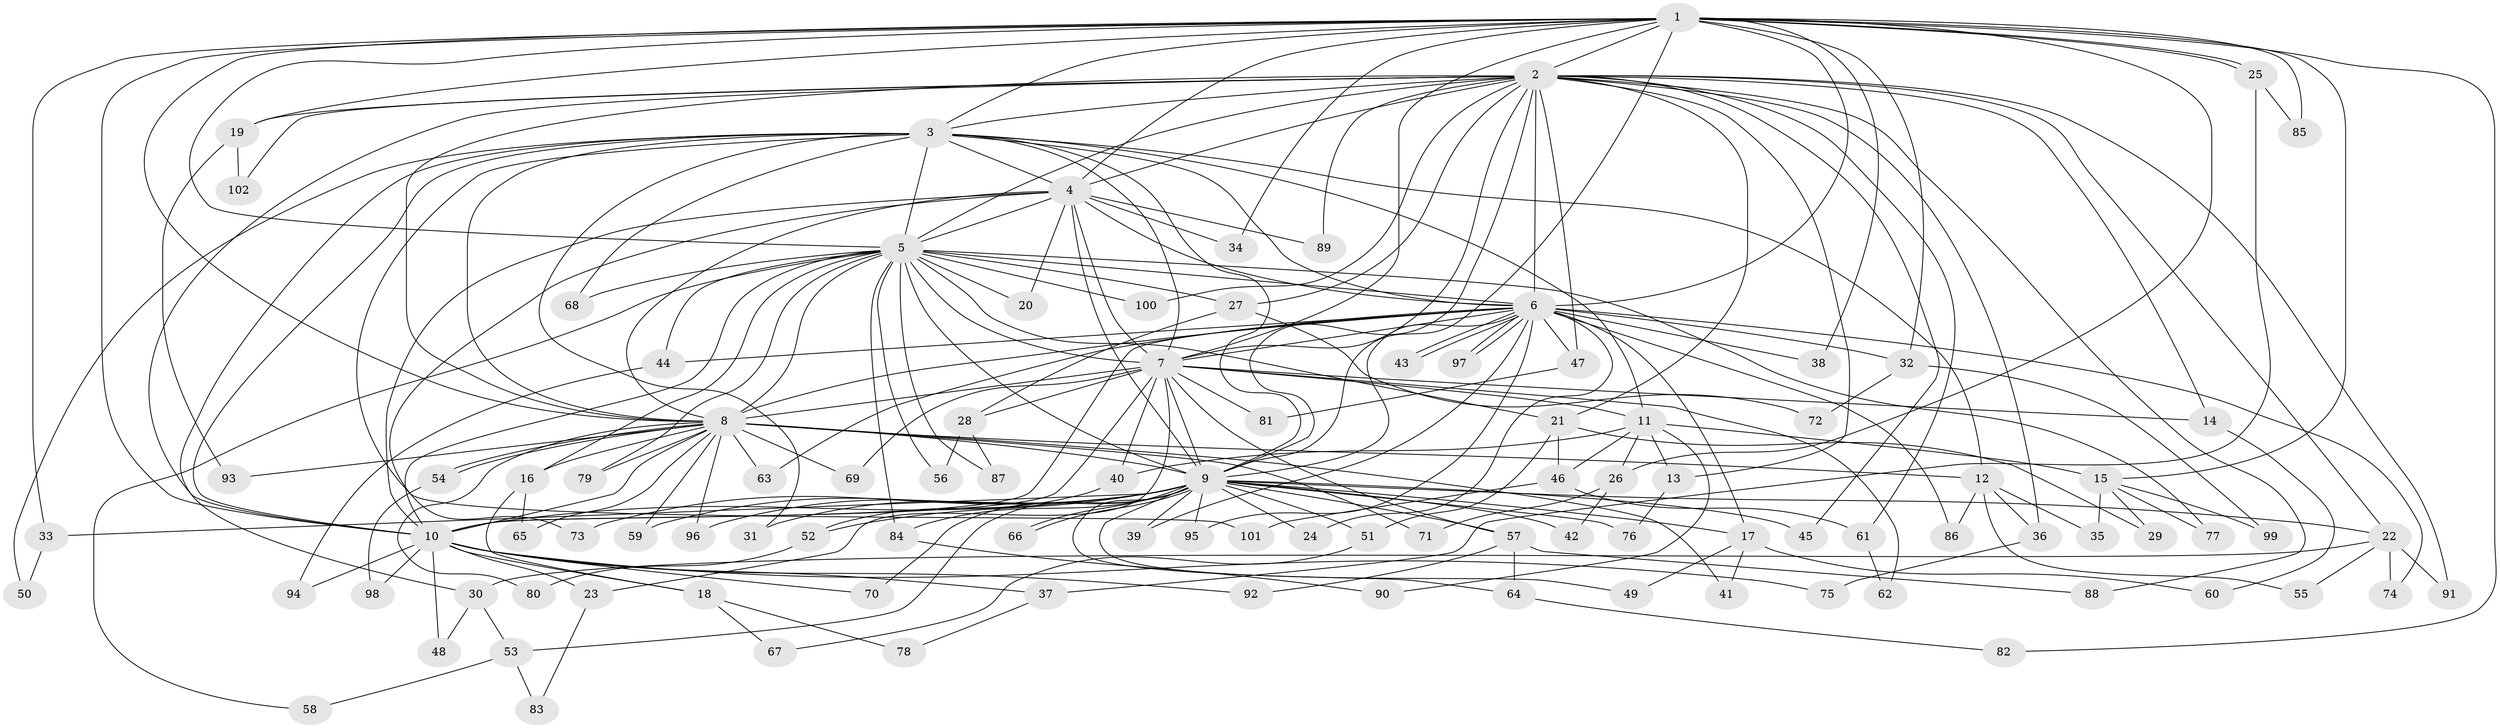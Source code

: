 // coarse degree distribution, {18: 0.024390243902439025, 14: 0.04878048780487805, 16: 0.04878048780487805, 1: 0.07317073170731707, 4: 0.0975609756097561, 3: 0.2682926829268293, 2: 0.14634146341463414, 5: 0.12195121951219512, 21: 0.024390243902439025, 6: 0.07317073170731707, 17: 0.04878048780487805, 8: 0.024390243902439025}
// Generated by graph-tools (version 1.1) at 2025/36/03/04/25 23:36:34]
// undirected, 102 vertices, 229 edges
graph export_dot {
  node [color=gray90,style=filled];
  1;
  2;
  3;
  4;
  5;
  6;
  7;
  8;
  9;
  10;
  11;
  12;
  13;
  14;
  15;
  16;
  17;
  18;
  19;
  20;
  21;
  22;
  23;
  24;
  25;
  26;
  27;
  28;
  29;
  30;
  31;
  32;
  33;
  34;
  35;
  36;
  37;
  38;
  39;
  40;
  41;
  42;
  43;
  44;
  45;
  46;
  47;
  48;
  49;
  50;
  51;
  52;
  53;
  54;
  55;
  56;
  57;
  58;
  59;
  60;
  61;
  62;
  63;
  64;
  65;
  66;
  67;
  68;
  69;
  70;
  71;
  72;
  73;
  74;
  75;
  76;
  77;
  78;
  79;
  80;
  81;
  82;
  83;
  84;
  85;
  86;
  87;
  88;
  89;
  90;
  91;
  92;
  93;
  94;
  95;
  96;
  97;
  98;
  99;
  100;
  101;
  102;
  1 -- 2;
  1 -- 3;
  1 -- 4;
  1 -- 5;
  1 -- 6;
  1 -- 7;
  1 -- 8;
  1 -- 9;
  1 -- 10;
  1 -- 15;
  1 -- 19;
  1 -- 25;
  1 -- 25;
  1 -- 26;
  1 -- 32;
  1 -- 33;
  1 -- 34;
  1 -- 38;
  1 -- 82;
  1 -- 85;
  2 -- 3;
  2 -- 4;
  2 -- 5;
  2 -- 6;
  2 -- 7;
  2 -- 8;
  2 -- 9;
  2 -- 10;
  2 -- 13;
  2 -- 14;
  2 -- 19;
  2 -- 21;
  2 -- 22;
  2 -- 27;
  2 -- 36;
  2 -- 45;
  2 -- 47;
  2 -- 61;
  2 -- 88;
  2 -- 89;
  2 -- 91;
  2 -- 100;
  2 -- 102;
  3 -- 4;
  3 -- 5;
  3 -- 6;
  3 -- 7;
  3 -- 8;
  3 -- 9;
  3 -- 10;
  3 -- 11;
  3 -- 12;
  3 -- 30;
  3 -- 31;
  3 -- 50;
  3 -- 68;
  3 -- 101;
  4 -- 5;
  4 -- 6;
  4 -- 7;
  4 -- 8;
  4 -- 9;
  4 -- 10;
  4 -- 20;
  4 -- 34;
  4 -- 73;
  4 -- 89;
  5 -- 6;
  5 -- 7;
  5 -- 8;
  5 -- 9;
  5 -- 10;
  5 -- 16;
  5 -- 20;
  5 -- 21;
  5 -- 27;
  5 -- 44;
  5 -- 56;
  5 -- 58;
  5 -- 68;
  5 -- 77;
  5 -- 79;
  5 -- 84;
  5 -- 87;
  5 -- 100;
  6 -- 7;
  6 -- 8;
  6 -- 9;
  6 -- 10;
  6 -- 17;
  6 -- 24;
  6 -- 32;
  6 -- 38;
  6 -- 39;
  6 -- 43;
  6 -- 43;
  6 -- 44;
  6 -- 47;
  6 -- 63;
  6 -- 74;
  6 -- 86;
  6 -- 95;
  6 -- 97;
  6 -- 97;
  7 -- 8;
  7 -- 9;
  7 -- 10;
  7 -- 11;
  7 -- 14;
  7 -- 23;
  7 -- 28;
  7 -- 40;
  7 -- 57;
  7 -- 62;
  7 -- 69;
  7 -- 81;
  8 -- 9;
  8 -- 10;
  8 -- 12;
  8 -- 16;
  8 -- 41;
  8 -- 54;
  8 -- 54;
  8 -- 59;
  8 -- 63;
  8 -- 65;
  8 -- 69;
  8 -- 71;
  8 -- 79;
  8 -- 80;
  8 -- 93;
  8 -- 96;
  9 -- 10;
  9 -- 17;
  9 -- 22;
  9 -- 24;
  9 -- 31;
  9 -- 33;
  9 -- 39;
  9 -- 42;
  9 -- 45;
  9 -- 49;
  9 -- 51;
  9 -- 52;
  9 -- 53;
  9 -- 57;
  9 -- 59;
  9 -- 64;
  9 -- 66;
  9 -- 66;
  9 -- 70;
  9 -- 73;
  9 -- 76;
  9 -- 84;
  9 -- 95;
  9 -- 96;
  10 -- 18;
  10 -- 23;
  10 -- 37;
  10 -- 48;
  10 -- 70;
  10 -- 75;
  10 -- 92;
  10 -- 94;
  10 -- 98;
  11 -- 13;
  11 -- 15;
  11 -- 26;
  11 -- 40;
  11 -- 46;
  11 -- 90;
  12 -- 35;
  12 -- 36;
  12 -- 55;
  12 -- 86;
  13 -- 76;
  14 -- 60;
  15 -- 29;
  15 -- 35;
  15 -- 77;
  15 -- 99;
  16 -- 18;
  16 -- 65;
  17 -- 41;
  17 -- 49;
  17 -- 60;
  18 -- 67;
  18 -- 78;
  19 -- 93;
  19 -- 102;
  21 -- 29;
  21 -- 46;
  21 -- 51;
  22 -- 30;
  22 -- 55;
  22 -- 74;
  22 -- 91;
  23 -- 83;
  25 -- 37;
  25 -- 85;
  26 -- 42;
  26 -- 71;
  27 -- 28;
  27 -- 72;
  28 -- 56;
  28 -- 87;
  30 -- 48;
  30 -- 53;
  32 -- 72;
  32 -- 99;
  33 -- 50;
  36 -- 75;
  37 -- 78;
  40 -- 52;
  44 -- 94;
  46 -- 61;
  46 -- 101;
  47 -- 81;
  51 -- 67;
  52 -- 80;
  53 -- 58;
  53 -- 83;
  54 -- 98;
  57 -- 64;
  57 -- 88;
  57 -- 92;
  61 -- 62;
  64 -- 82;
  84 -- 90;
}
